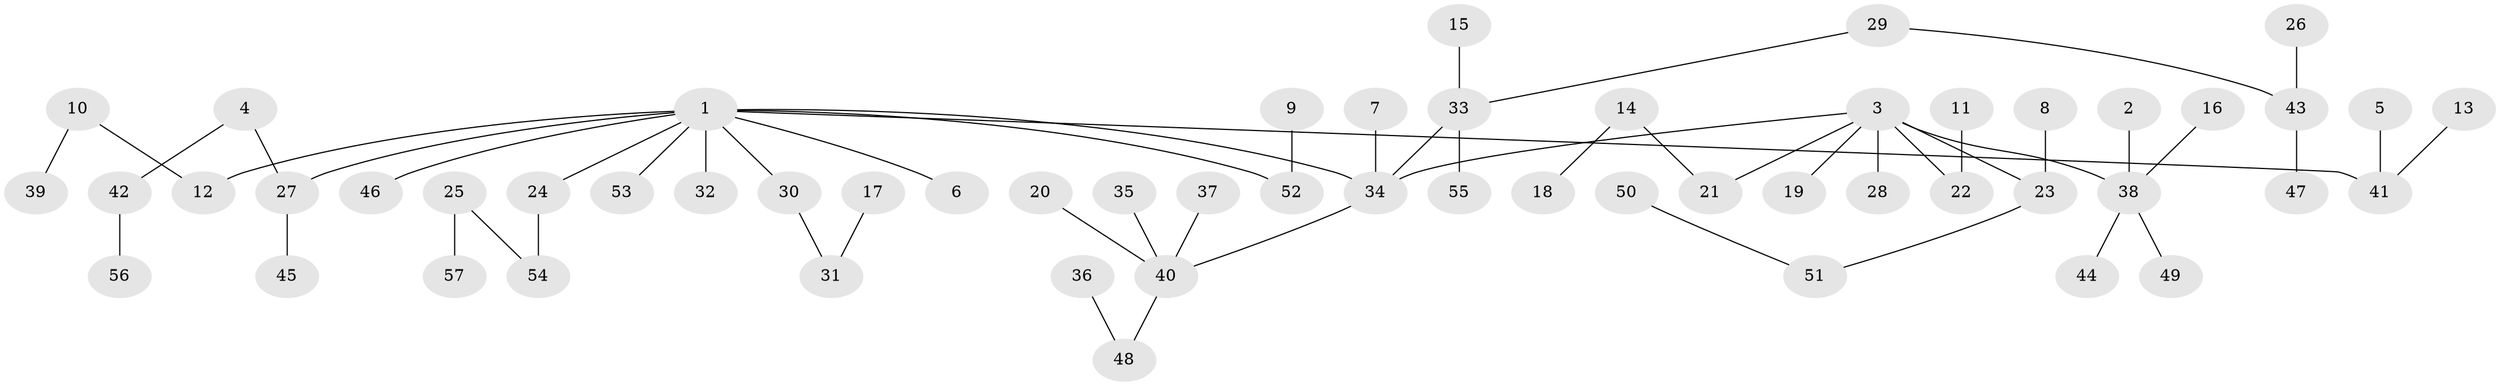 // original degree distribution, {5: 0.03508771929824561, 4: 0.043859649122807015, 6: 0.02631578947368421, 3: 0.18421052631578946, 2: 0.21052631578947367, 1: 0.5}
// Generated by graph-tools (version 1.1) at 2025/26/03/09/25 03:26:31]
// undirected, 57 vertices, 56 edges
graph export_dot {
graph [start="1"]
  node [color=gray90,style=filled];
  1;
  2;
  3;
  4;
  5;
  6;
  7;
  8;
  9;
  10;
  11;
  12;
  13;
  14;
  15;
  16;
  17;
  18;
  19;
  20;
  21;
  22;
  23;
  24;
  25;
  26;
  27;
  28;
  29;
  30;
  31;
  32;
  33;
  34;
  35;
  36;
  37;
  38;
  39;
  40;
  41;
  42;
  43;
  44;
  45;
  46;
  47;
  48;
  49;
  50;
  51;
  52;
  53;
  54;
  55;
  56;
  57;
  1 -- 6 [weight=1.0];
  1 -- 12 [weight=1.0];
  1 -- 24 [weight=1.0];
  1 -- 27 [weight=1.0];
  1 -- 30 [weight=1.0];
  1 -- 32 [weight=1.0];
  1 -- 34 [weight=1.0];
  1 -- 41 [weight=1.0];
  1 -- 46 [weight=1.0];
  1 -- 52 [weight=1.0];
  1 -- 53 [weight=1.0];
  2 -- 38 [weight=1.0];
  3 -- 19 [weight=1.0];
  3 -- 21 [weight=1.0];
  3 -- 22 [weight=1.0];
  3 -- 23 [weight=1.0];
  3 -- 28 [weight=1.0];
  3 -- 34 [weight=1.0];
  3 -- 38 [weight=1.0];
  4 -- 27 [weight=1.0];
  4 -- 42 [weight=1.0];
  5 -- 41 [weight=1.0];
  7 -- 34 [weight=1.0];
  8 -- 23 [weight=1.0];
  9 -- 52 [weight=1.0];
  10 -- 12 [weight=1.0];
  10 -- 39 [weight=1.0];
  11 -- 22 [weight=1.0];
  13 -- 41 [weight=1.0];
  14 -- 18 [weight=1.0];
  14 -- 21 [weight=1.0];
  15 -- 33 [weight=1.0];
  16 -- 38 [weight=1.0];
  17 -- 31 [weight=1.0];
  20 -- 40 [weight=1.0];
  23 -- 51 [weight=1.0];
  24 -- 54 [weight=1.0];
  25 -- 54 [weight=1.0];
  25 -- 57 [weight=1.0];
  26 -- 43 [weight=1.0];
  27 -- 45 [weight=1.0];
  29 -- 33 [weight=1.0];
  29 -- 43 [weight=1.0];
  30 -- 31 [weight=1.0];
  33 -- 34 [weight=1.0];
  33 -- 55 [weight=1.0];
  34 -- 40 [weight=1.0];
  35 -- 40 [weight=1.0];
  36 -- 48 [weight=1.0];
  37 -- 40 [weight=1.0];
  38 -- 44 [weight=1.0];
  38 -- 49 [weight=1.0];
  40 -- 48 [weight=1.0];
  42 -- 56 [weight=1.0];
  43 -- 47 [weight=1.0];
  50 -- 51 [weight=1.0];
}
